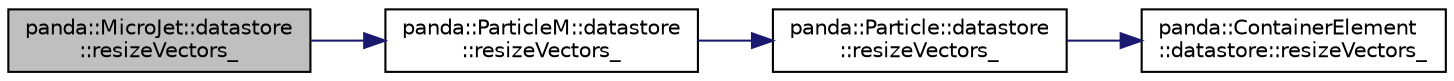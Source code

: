 digraph "panda::MicroJet::datastore::resizeVectors_"
{
 // INTERACTIVE_SVG=YES
  edge [fontname="Helvetica",fontsize="10",labelfontname="Helvetica",labelfontsize="10"];
  node [fontname="Helvetica",fontsize="10",shape=record];
  rankdir="LR";
  Node1 [label="panda::MicroJet::datastore\l::resizeVectors_",height=0.2,width=0.4,color="black", fillcolor="grey75", style="filled" fontcolor="black"];
  Node1 -> Node2 [color="midnightblue",fontsize="10",style="solid"];
  Node2 [label="panda::ParticleM::datastore\l::resizeVectors_",height=0.2,width=0.4,color="black", fillcolor="white", style="filled",URL="$structpanda_1_1ParticleM_1_1datastore.html#a6dd61d4a8f70e81a1638757a5edbc7ed",tooltip="Override when there are vector members. "];
  Node2 -> Node3 [color="midnightblue",fontsize="10",style="solid"];
  Node3 [label="panda::Particle::datastore\l::resizeVectors_",height=0.2,width=0.4,color="black", fillcolor="white", style="filled",URL="$structpanda_1_1Particle_1_1datastore.html#aef7e06dbd8399f7de3215aa895907c5f",tooltip="Override when there are vector members. "];
  Node3 -> Node4 [color="midnightblue",fontsize="10",style="solid"];
  Node4 [label="panda::ContainerElement\l::datastore::resizeVectors_",height=0.2,width=0.4,color="black", fillcolor="white", style="filled",URL="$structpanda_1_1ContainerElement_1_1datastore.html#ac050bf7055f0c53b4aff4234e2de6e20",tooltip="Override when there are vector members. "];
}
